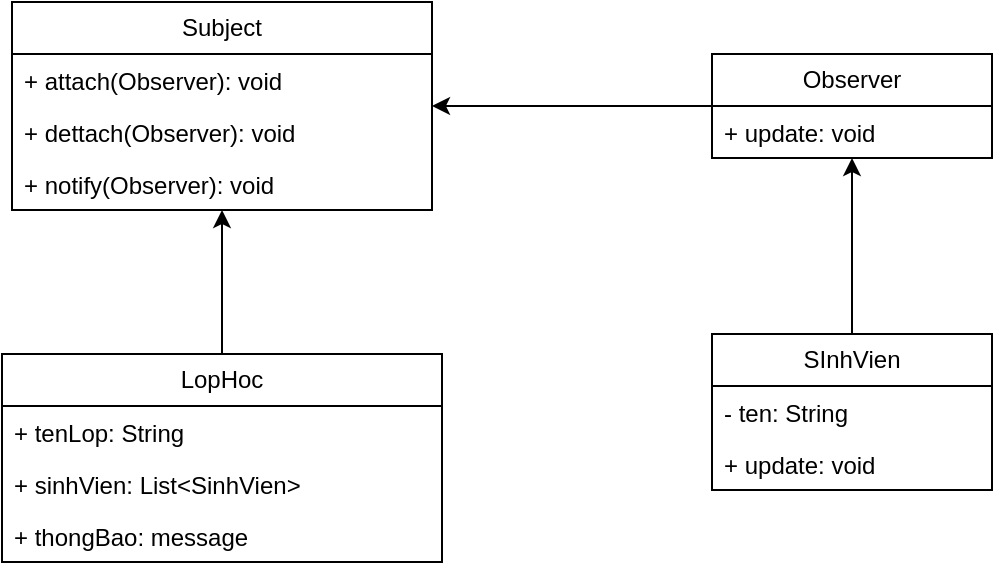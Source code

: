 <mxfile version="25.0.1">
  <diagram id="C5RBs43oDa-KdzZeNtuy" name="Page-1">
    <mxGraphModel dx="1630" dy="747" grid="1" gridSize="10" guides="1" tooltips="1" connect="1" arrows="1" fold="1" page="1" pageScale="1" pageWidth="827" pageHeight="1169" math="0" shadow="0">
      <root>
        <mxCell id="WIyWlLk6GJQsqaUBKTNV-0" />
        <mxCell id="WIyWlLk6GJQsqaUBKTNV-1" parent="WIyWlLk6GJQsqaUBKTNV-0" />
        <mxCell id="_U7_WNQIxIZA7NxC7z-l-8" style="edgeStyle=orthogonalEdgeStyle;rounded=0;orthogonalLoop=1;jettySize=auto;html=1;" edge="1" parent="WIyWlLk6GJQsqaUBKTNV-1" source="_U7_WNQIxIZA7NxC7z-l-0" target="_U7_WNQIxIZA7NxC7z-l-4">
          <mxGeometry relative="1" as="geometry" />
        </mxCell>
        <mxCell id="_U7_WNQIxIZA7NxC7z-l-0" value="Observer" style="swimlane;fontStyle=0;childLayout=stackLayout;horizontal=1;startSize=26;fillColor=none;horizontalStack=0;resizeParent=1;resizeParentMax=0;resizeLast=0;collapsible=1;marginBottom=0;whiteSpace=wrap;html=1;" vertex="1" parent="WIyWlLk6GJQsqaUBKTNV-1">
          <mxGeometry x="520" y="210" width="140" height="52" as="geometry" />
        </mxCell>
        <mxCell id="_U7_WNQIxIZA7NxC7z-l-1" value="+ update: void" style="text;strokeColor=none;fillColor=none;align=left;verticalAlign=top;spacingLeft=4;spacingRight=4;overflow=hidden;rotatable=0;points=[[0,0.5],[1,0.5]];portConstraint=eastwest;whiteSpace=wrap;html=1;" vertex="1" parent="_U7_WNQIxIZA7NxC7z-l-0">
          <mxGeometry y="26" width="140" height="26" as="geometry" />
        </mxCell>
        <mxCell id="_U7_WNQIxIZA7NxC7z-l-4" value="Subject" style="swimlane;fontStyle=0;childLayout=stackLayout;horizontal=1;startSize=26;fillColor=none;horizontalStack=0;resizeParent=1;resizeParentMax=0;resizeLast=0;collapsible=1;marginBottom=0;whiteSpace=wrap;html=1;" vertex="1" parent="WIyWlLk6GJQsqaUBKTNV-1">
          <mxGeometry x="170" y="184" width="210" height="104" as="geometry" />
        </mxCell>
        <mxCell id="_U7_WNQIxIZA7NxC7z-l-5" value="+ attach(Observer): void" style="text;strokeColor=none;fillColor=none;align=left;verticalAlign=top;spacingLeft=4;spacingRight=4;overflow=hidden;rotatable=0;points=[[0,0.5],[1,0.5]];portConstraint=eastwest;whiteSpace=wrap;html=1;" vertex="1" parent="_U7_WNQIxIZA7NxC7z-l-4">
          <mxGeometry y="26" width="210" height="26" as="geometry" />
        </mxCell>
        <mxCell id="_U7_WNQIxIZA7NxC7z-l-6" value="+ dettach(Observer): void" style="text;strokeColor=none;fillColor=none;align=left;verticalAlign=top;spacingLeft=4;spacingRight=4;overflow=hidden;rotatable=0;points=[[0,0.5],[1,0.5]];portConstraint=eastwest;whiteSpace=wrap;html=1;" vertex="1" parent="_U7_WNQIxIZA7NxC7z-l-4">
          <mxGeometry y="52" width="210" height="26" as="geometry" />
        </mxCell>
        <mxCell id="_U7_WNQIxIZA7NxC7z-l-7" value="+ notify(Observer): void" style="text;strokeColor=none;fillColor=none;align=left;verticalAlign=top;spacingLeft=4;spacingRight=4;overflow=hidden;rotatable=0;points=[[0,0.5],[1,0.5]];portConstraint=eastwest;whiteSpace=wrap;html=1;" vertex="1" parent="_U7_WNQIxIZA7NxC7z-l-4">
          <mxGeometry y="78" width="210" height="26" as="geometry" />
        </mxCell>
        <mxCell id="_U7_WNQIxIZA7NxC7z-l-21" style="edgeStyle=orthogonalEdgeStyle;rounded=0;orthogonalLoop=1;jettySize=auto;html=1;" edge="1" parent="WIyWlLk6GJQsqaUBKTNV-1" source="_U7_WNQIxIZA7NxC7z-l-13" target="_U7_WNQIxIZA7NxC7z-l-0">
          <mxGeometry relative="1" as="geometry" />
        </mxCell>
        <mxCell id="_U7_WNQIxIZA7NxC7z-l-13" value="SInhVien" style="swimlane;fontStyle=0;childLayout=stackLayout;horizontal=1;startSize=26;fillColor=none;horizontalStack=0;resizeParent=1;resizeParentMax=0;resizeLast=0;collapsible=1;marginBottom=0;whiteSpace=wrap;html=1;" vertex="1" parent="WIyWlLk6GJQsqaUBKTNV-1">
          <mxGeometry x="520" y="350" width="140" height="78" as="geometry" />
        </mxCell>
        <mxCell id="_U7_WNQIxIZA7NxC7z-l-14" value="- ten: String" style="text;strokeColor=none;fillColor=none;align=left;verticalAlign=top;spacingLeft=4;spacingRight=4;overflow=hidden;rotatable=0;points=[[0,0.5],[1,0.5]];portConstraint=eastwest;whiteSpace=wrap;html=1;" vertex="1" parent="_U7_WNQIxIZA7NxC7z-l-13">
          <mxGeometry y="26" width="140" height="26" as="geometry" />
        </mxCell>
        <mxCell id="_U7_WNQIxIZA7NxC7z-l-16" value="+ update: void" style="text;strokeColor=none;fillColor=none;align=left;verticalAlign=top;spacingLeft=4;spacingRight=4;overflow=hidden;rotatable=0;points=[[0,0.5],[1,0.5]];portConstraint=eastwest;whiteSpace=wrap;html=1;" vertex="1" parent="_U7_WNQIxIZA7NxC7z-l-13">
          <mxGeometry y="52" width="140" height="26" as="geometry" />
        </mxCell>
        <mxCell id="_U7_WNQIxIZA7NxC7z-l-22" style="edgeStyle=orthogonalEdgeStyle;rounded=0;orthogonalLoop=1;jettySize=auto;html=1;" edge="1" parent="WIyWlLk6GJQsqaUBKTNV-1" source="_U7_WNQIxIZA7NxC7z-l-17" target="_U7_WNQIxIZA7NxC7z-l-4">
          <mxGeometry relative="1" as="geometry" />
        </mxCell>
        <mxCell id="_U7_WNQIxIZA7NxC7z-l-17" value="LopHoc" style="swimlane;fontStyle=0;childLayout=stackLayout;horizontal=1;startSize=26;fillColor=none;horizontalStack=0;resizeParent=1;resizeParentMax=0;resizeLast=0;collapsible=1;marginBottom=0;whiteSpace=wrap;html=1;" vertex="1" parent="WIyWlLk6GJQsqaUBKTNV-1">
          <mxGeometry x="165" y="360" width="220" height="104" as="geometry" />
        </mxCell>
        <mxCell id="_U7_WNQIxIZA7NxC7z-l-18" value="+ tenLop: String" style="text;strokeColor=none;fillColor=none;align=left;verticalAlign=top;spacingLeft=4;spacingRight=4;overflow=hidden;rotatable=0;points=[[0,0.5],[1,0.5]];portConstraint=eastwest;whiteSpace=wrap;html=1;" vertex="1" parent="_U7_WNQIxIZA7NxC7z-l-17">
          <mxGeometry y="26" width="220" height="26" as="geometry" />
        </mxCell>
        <mxCell id="_U7_WNQIxIZA7NxC7z-l-19" value="+ sinhVien: List&amp;lt;SinhVien&amp;gt;" style="text;strokeColor=none;fillColor=none;align=left;verticalAlign=top;spacingLeft=4;spacingRight=4;overflow=hidden;rotatable=0;points=[[0,0.5],[1,0.5]];portConstraint=eastwest;whiteSpace=wrap;html=1;" vertex="1" parent="_U7_WNQIxIZA7NxC7z-l-17">
          <mxGeometry y="52" width="220" height="26" as="geometry" />
        </mxCell>
        <mxCell id="_U7_WNQIxIZA7NxC7z-l-20" value="+ thongBao: message" style="text;strokeColor=none;fillColor=none;align=left;verticalAlign=top;spacingLeft=4;spacingRight=4;overflow=hidden;rotatable=0;points=[[0,0.5],[1,0.5]];portConstraint=eastwest;whiteSpace=wrap;html=1;" vertex="1" parent="_U7_WNQIxIZA7NxC7z-l-17">
          <mxGeometry y="78" width="220" height="26" as="geometry" />
        </mxCell>
      </root>
    </mxGraphModel>
  </diagram>
</mxfile>
